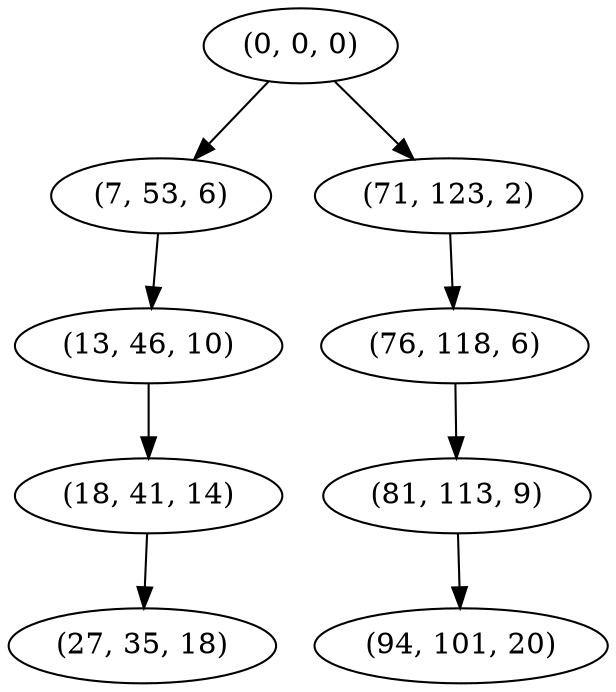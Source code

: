 digraph tree {
    "(0, 0, 0)";
    "(7, 53, 6)";
    "(13, 46, 10)";
    "(18, 41, 14)";
    "(27, 35, 18)";
    "(71, 123, 2)";
    "(76, 118, 6)";
    "(81, 113, 9)";
    "(94, 101, 20)";
    "(0, 0, 0)" -> "(7, 53, 6)";
    "(0, 0, 0)" -> "(71, 123, 2)";
    "(7, 53, 6)" -> "(13, 46, 10)";
    "(13, 46, 10)" -> "(18, 41, 14)";
    "(18, 41, 14)" -> "(27, 35, 18)";
    "(71, 123, 2)" -> "(76, 118, 6)";
    "(76, 118, 6)" -> "(81, 113, 9)";
    "(81, 113, 9)" -> "(94, 101, 20)";
}
